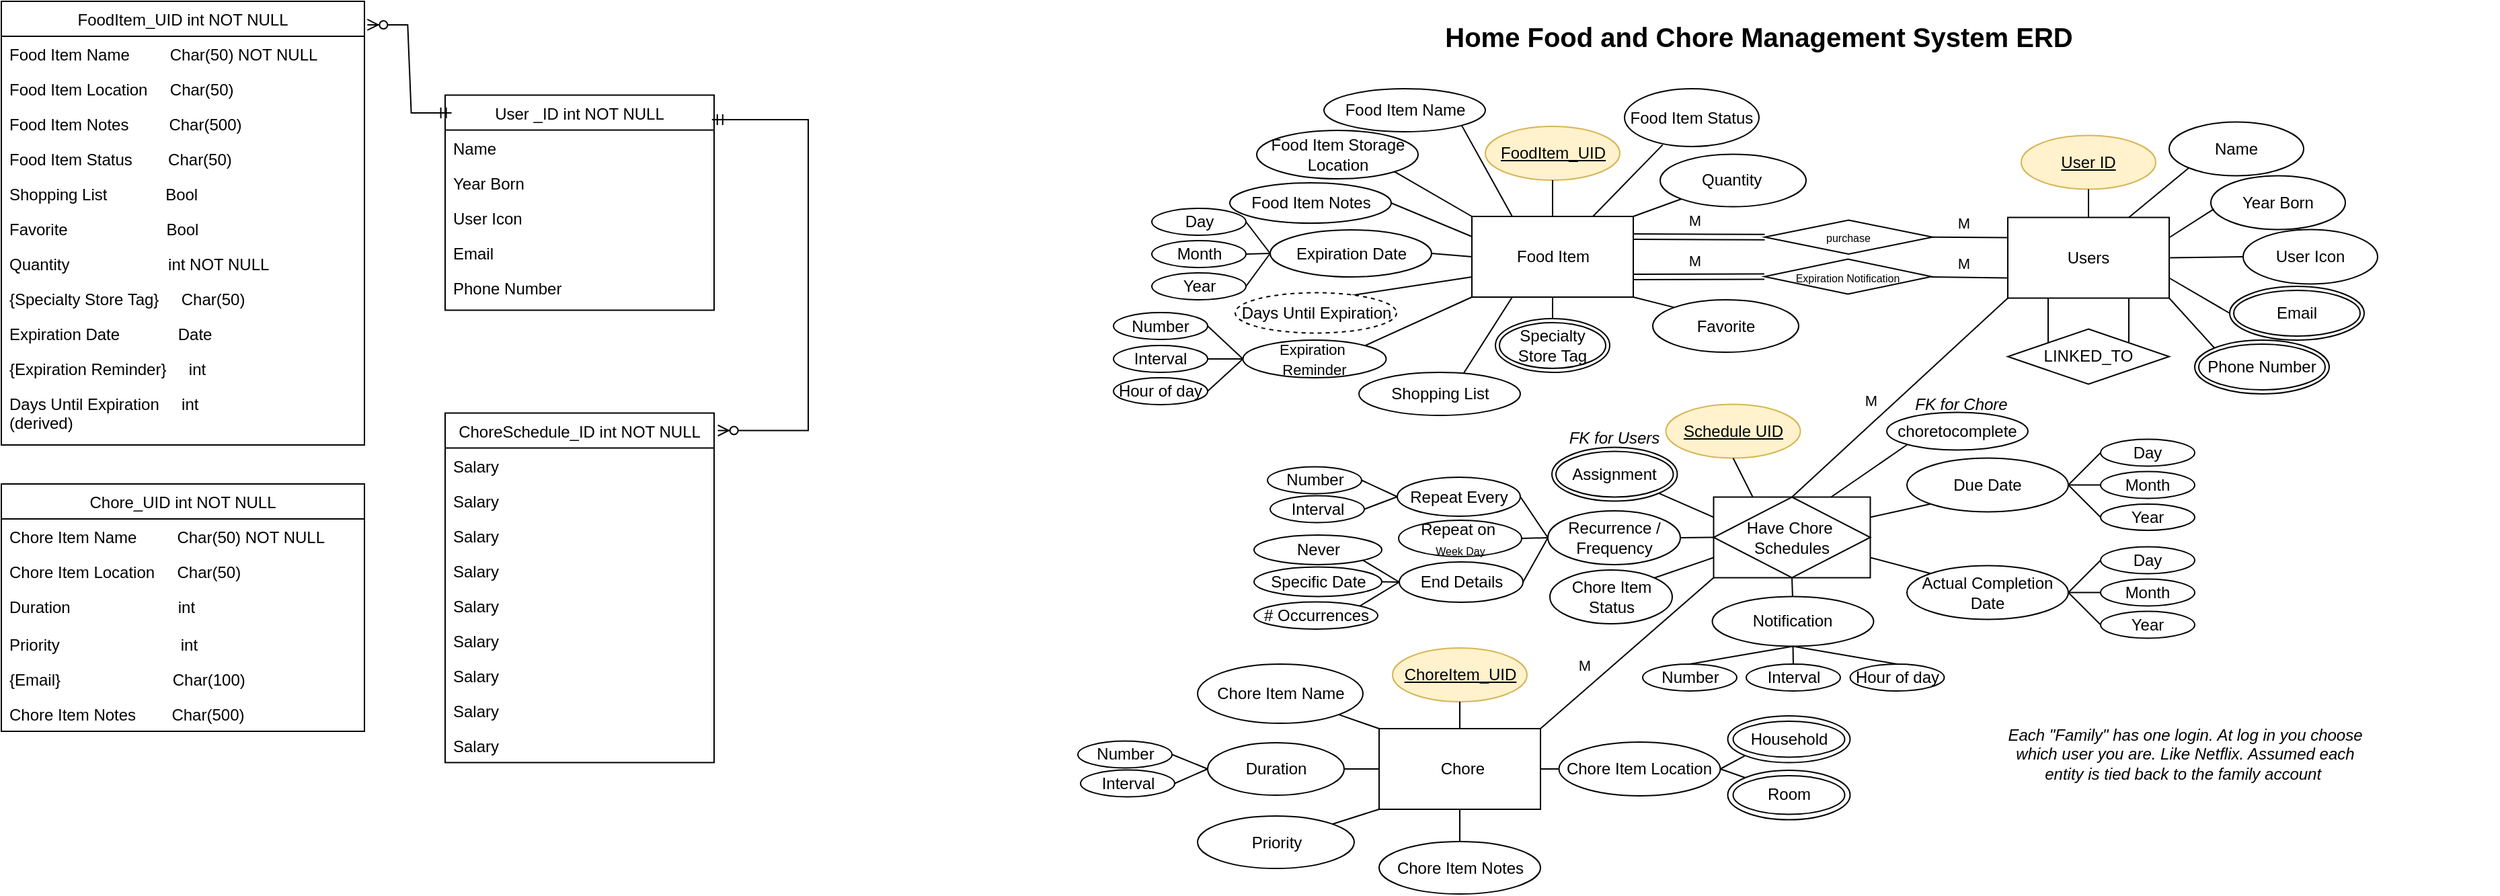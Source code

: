 <mxfile version="26.2.14">
  <diagram id="C5RBs43oDa-KdzZeNtuy" name="Page-1">
    <mxGraphModel dx="1588" dy="818" grid="1" gridSize="10" guides="1" tooltips="1" connect="1" arrows="1" fold="1" page="1" pageScale="1" pageWidth="827" pageHeight="1169" math="0" shadow="0">
      <root>
        <mxCell id="WIyWlLk6GJQsqaUBKTNV-0" />
        <mxCell id="WIyWlLk6GJQsqaUBKTNV-1" parent="WIyWlLk6GJQsqaUBKTNV-0" />
        <mxCell id="zkfFHV4jXpPFQw0GAbJ--0" value="FoodItem_UID int NOT NULL" style="swimlane;fontStyle=0;align=center;verticalAlign=top;childLayout=stackLayout;horizontal=1;startSize=26;horizontalStack=0;resizeParent=1;resizeLast=0;collapsible=1;marginBottom=0;rounded=0;shadow=0;strokeWidth=1;" parent="WIyWlLk6GJQsqaUBKTNV-1" vertex="1">
          <mxGeometry x="70" y="42" width="270" height="330" as="geometry">
            <mxRectangle x="230" y="140" width="160" height="26" as="alternateBounds" />
          </mxGeometry>
        </mxCell>
        <mxCell id="zkfFHV4jXpPFQw0GAbJ--1" value="Food Item Name         Char(50) NOT NULL" style="text;align=left;verticalAlign=top;spacingLeft=4;spacingRight=4;overflow=hidden;rotatable=0;points=[[0,0.5],[1,0.5]];portConstraint=eastwest;" parent="zkfFHV4jXpPFQw0GAbJ--0" vertex="1">
          <mxGeometry y="26" width="270" height="26" as="geometry" />
        </mxCell>
        <mxCell id="zkfFHV4jXpPFQw0GAbJ--2" value="Food Item Location     Char(50) " style="text;align=left;verticalAlign=top;spacingLeft=4;spacingRight=4;overflow=hidden;rotatable=0;points=[[0,0.5],[1,0.5]];portConstraint=eastwest;rounded=0;shadow=0;html=0;" parent="zkfFHV4jXpPFQw0GAbJ--0" vertex="1">
          <mxGeometry y="52" width="270" height="26" as="geometry" />
        </mxCell>
        <mxCell id="zkfFHV4jXpPFQw0GAbJ--3" value="Food Item Notes         Char(500) " style="text;align=left;verticalAlign=top;spacingLeft=4;spacingRight=4;overflow=hidden;rotatable=0;points=[[0,0.5],[1,0.5]];portConstraint=eastwest;rounded=0;shadow=0;html=0;" parent="zkfFHV4jXpPFQw0GAbJ--0" vertex="1">
          <mxGeometry y="78" width="270" height="26" as="geometry" />
        </mxCell>
        <mxCell id="I6hZReWgnW-OCQ0BHqIw-165" value="Food Item Status        Char(50) " style="text;align=left;verticalAlign=top;spacingLeft=4;spacingRight=4;overflow=hidden;rotatable=0;points=[[0,0.5],[1,0.5]];portConstraint=eastwest;" vertex="1" parent="zkfFHV4jXpPFQw0GAbJ--0">
          <mxGeometry y="104" width="270" height="26" as="geometry" />
        </mxCell>
        <mxCell id="I6hZReWgnW-OCQ0BHqIw-146" value="Shopping List             Bool" style="text;align=left;verticalAlign=top;spacingLeft=4;spacingRight=4;overflow=hidden;rotatable=0;points=[[0,0.5],[1,0.5]];portConstraint=eastwest;" vertex="1" parent="zkfFHV4jXpPFQw0GAbJ--0">
          <mxGeometry y="130" width="270" height="26" as="geometry" />
        </mxCell>
        <mxCell id="I6hZReWgnW-OCQ0BHqIw-163" value="Favorite                      Bool" style="text;align=left;verticalAlign=top;spacingLeft=4;spacingRight=4;overflow=hidden;rotatable=0;points=[[0,0.5],[1,0.5]];portConstraint=eastwest;" vertex="1" parent="zkfFHV4jXpPFQw0GAbJ--0">
          <mxGeometry y="156" width="270" height="26" as="geometry" />
        </mxCell>
        <mxCell id="I6hZReWgnW-OCQ0BHqIw-164" value="Quantity                      int NOT NULL" style="text;align=left;verticalAlign=top;spacingLeft=4;spacingRight=4;overflow=hidden;rotatable=0;points=[[0,0.5],[1,0.5]];portConstraint=eastwest;" vertex="1" parent="zkfFHV4jXpPFQw0GAbJ--0">
          <mxGeometry y="182" width="270" height="26" as="geometry" />
        </mxCell>
        <mxCell id="I6hZReWgnW-OCQ0BHqIw-147" value="{Specialty Store Tag}     Char(50) " style="text;align=left;verticalAlign=top;spacingLeft=4;spacingRight=4;overflow=hidden;rotatable=0;points=[[0,0.5],[1,0.5]];portConstraint=eastwest;" vertex="1" parent="zkfFHV4jXpPFQw0GAbJ--0">
          <mxGeometry y="208" width="270" height="26" as="geometry" />
        </mxCell>
        <mxCell id="zkfFHV4jXpPFQw0GAbJ--5" value="Expiration Date             Date" style="text;align=left;verticalAlign=top;spacingLeft=4;spacingRight=4;overflow=hidden;rotatable=0;points=[[0,0.5],[1,0.5]];portConstraint=eastwest;" parent="zkfFHV4jXpPFQw0GAbJ--0" vertex="1">
          <mxGeometry y="234" width="270" height="26" as="geometry" />
        </mxCell>
        <mxCell id="I6hZReWgnW-OCQ0BHqIw-145" value="{Expiration Reminder}     int" style="text;align=left;verticalAlign=top;spacingLeft=4;spacingRight=4;overflow=hidden;rotatable=0;points=[[0,0.5],[1,0.5]];portConstraint=eastwest;" vertex="1" parent="zkfFHV4jXpPFQw0GAbJ--0">
          <mxGeometry y="260" width="270" height="26" as="geometry" />
        </mxCell>
        <mxCell id="I6hZReWgnW-OCQ0BHqIw-169" value="Days Until Expiration     int&#xa;(derived)" style="text;align=left;verticalAlign=top;spacingLeft=4;spacingRight=4;overflow=hidden;rotatable=0;points=[[0,0.5],[1,0.5]];portConstraint=eastwest;" vertex="1" parent="zkfFHV4jXpPFQw0GAbJ--0">
          <mxGeometry y="286" width="270" height="44" as="geometry" />
        </mxCell>
        <mxCell id="zkfFHV4jXpPFQw0GAbJ--13" value="ChoreSchedule_ID int NOT NULL" style="swimlane;fontStyle=0;align=center;verticalAlign=top;childLayout=stackLayout;horizontal=1;startSize=26;horizontalStack=0;resizeParent=1;resizeLast=0;collapsible=1;marginBottom=0;rounded=0;shadow=0;strokeWidth=1;" parent="WIyWlLk6GJQsqaUBKTNV-1" vertex="1">
          <mxGeometry x="400" y="348.25" width="200" height="260" as="geometry">
            <mxRectangle x="340" y="380" width="170" height="26" as="alternateBounds" />
          </mxGeometry>
        </mxCell>
        <mxCell id="zkfFHV4jXpPFQw0GAbJ--14" value="Salary" style="text;align=left;verticalAlign=top;spacingLeft=4;spacingRight=4;overflow=hidden;rotatable=0;points=[[0,0.5],[1,0.5]];portConstraint=eastwest;" parent="zkfFHV4jXpPFQw0GAbJ--13" vertex="1">
          <mxGeometry y="26" width="200" height="26" as="geometry" />
        </mxCell>
        <mxCell id="I6hZReWgnW-OCQ0BHqIw-148" value="Salary" style="text;align=left;verticalAlign=top;spacingLeft=4;spacingRight=4;overflow=hidden;rotatable=0;points=[[0,0.5],[1,0.5]];portConstraint=eastwest;" vertex="1" parent="zkfFHV4jXpPFQw0GAbJ--13">
          <mxGeometry y="52" width="200" height="26" as="geometry" />
        </mxCell>
        <mxCell id="I6hZReWgnW-OCQ0BHqIw-149" value="Salary" style="text;align=left;verticalAlign=top;spacingLeft=4;spacingRight=4;overflow=hidden;rotatable=0;points=[[0,0.5],[1,0.5]];portConstraint=eastwest;" vertex="1" parent="zkfFHV4jXpPFQw0GAbJ--13">
          <mxGeometry y="78" width="200" height="26" as="geometry" />
        </mxCell>
        <mxCell id="I6hZReWgnW-OCQ0BHqIw-150" value="Salary" style="text;align=left;verticalAlign=top;spacingLeft=4;spacingRight=4;overflow=hidden;rotatable=0;points=[[0,0.5],[1,0.5]];portConstraint=eastwest;" vertex="1" parent="zkfFHV4jXpPFQw0GAbJ--13">
          <mxGeometry y="104" width="200" height="26" as="geometry" />
        </mxCell>
        <mxCell id="I6hZReWgnW-OCQ0BHqIw-151" value="Salary" style="text;align=left;verticalAlign=top;spacingLeft=4;spacingRight=4;overflow=hidden;rotatable=0;points=[[0,0.5],[1,0.5]];portConstraint=eastwest;" vertex="1" parent="zkfFHV4jXpPFQw0GAbJ--13">
          <mxGeometry y="130" width="200" height="26" as="geometry" />
        </mxCell>
        <mxCell id="I6hZReWgnW-OCQ0BHqIw-152" value="Salary" style="text;align=left;verticalAlign=top;spacingLeft=4;spacingRight=4;overflow=hidden;rotatable=0;points=[[0,0.5],[1,0.5]];portConstraint=eastwest;" vertex="1" parent="zkfFHV4jXpPFQw0GAbJ--13">
          <mxGeometry y="156" width="200" height="26" as="geometry" />
        </mxCell>
        <mxCell id="I6hZReWgnW-OCQ0BHqIw-153" value="Salary" style="text;align=left;verticalAlign=top;spacingLeft=4;spacingRight=4;overflow=hidden;rotatable=0;points=[[0,0.5],[1,0.5]];portConstraint=eastwest;" vertex="1" parent="zkfFHV4jXpPFQw0GAbJ--13">
          <mxGeometry y="182" width="200" height="26" as="geometry" />
        </mxCell>
        <mxCell id="I6hZReWgnW-OCQ0BHqIw-154" value="Salary" style="text;align=left;verticalAlign=top;spacingLeft=4;spacingRight=4;overflow=hidden;rotatable=0;points=[[0,0.5],[1,0.5]];portConstraint=eastwest;" vertex="1" parent="zkfFHV4jXpPFQw0GAbJ--13">
          <mxGeometry y="208" width="200" height="26" as="geometry" />
        </mxCell>
        <mxCell id="I6hZReWgnW-OCQ0BHqIw-155" value="Salary" style="text;align=left;verticalAlign=top;spacingLeft=4;spacingRight=4;overflow=hidden;rotatable=0;points=[[0,0.5],[1,0.5]];portConstraint=eastwest;" vertex="1" parent="zkfFHV4jXpPFQw0GAbJ--13">
          <mxGeometry y="234" width="200" height="26" as="geometry" />
        </mxCell>
        <mxCell id="zkfFHV4jXpPFQw0GAbJ--17" value="User _ID int NOT NULL" style="swimlane;fontStyle=0;align=center;verticalAlign=top;childLayout=stackLayout;horizontal=1;startSize=26;horizontalStack=0;resizeParent=1;resizeLast=0;collapsible=1;marginBottom=0;rounded=0;shadow=0;strokeWidth=1;" parent="WIyWlLk6GJQsqaUBKTNV-1" vertex="1">
          <mxGeometry x="400" y="111.75" width="200" height="160" as="geometry">
            <mxRectangle x="550" y="140" width="160" height="26" as="alternateBounds" />
          </mxGeometry>
        </mxCell>
        <mxCell id="zkfFHV4jXpPFQw0GAbJ--18" value="Name" style="text;align=left;verticalAlign=top;spacingLeft=4;spacingRight=4;overflow=hidden;rotatable=0;points=[[0,0.5],[1,0.5]];portConstraint=eastwest;" parent="zkfFHV4jXpPFQw0GAbJ--17" vertex="1">
          <mxGeometry y="26" width="200" height="26" as="geometry" />
        </mxCell>
        <mxCell id="zkfFHV4jXpPFQw0GAbJ--19" value="Year Born" style="text;align=left;verticalAlign=top;spacingLeft=4;spacingRight=4;overflow=hidden;rotatable=0;points=[[0,0.5],[1,0.5]];portConstraint=eastwest;rounded=0;shadow=0;html=0;" parent="zkfFHV4jXpPFQw0GAbJ--17" vertex="1">
          <mxGeometry y="52" width="200" height="26" as="geometry" />
        </mxCell>
        <mxCell id="zkfFHV4jXpPFQw0GAbJ--20" value="User Icon" style="text;align=left;verticalAlign=top;spacingLeft=4;spacingRight=4;overflow=hidden;rotatable=0;points=[[0,0.5],[1,0.5]];portConstraint=eastwest;rounded=0;shadow=0;html=0;" parent="zkfFHV4jXpPFQw0GAbJ--17" vertex="1">
          <mxGeometry y="78" width="200" height="26" as="geometry" />
        </mxCell>
        <mxCell id="zkfFHV4jXpPFQw0GAbJ--21" value="Email" style="text;align=left;verticalAlign=top;spacingLeft=4;spacingRight=4;overflow=hidden;rotatable=0;points=[[0,0.5],[1,0.5]];portConstraint=eastwest;rounded=0;shadow=0;html=0;" parent="zkfFHV4jXpPFQw0GAbJ--17" vertex="1">
          <mxGeometry y="104" width="200" height="26" as="geometry" />
        </mxCell>
        <mxCell id="zkfFHV4jXpPFQw0GAbJ--22" value="Phone Number" style="text;align=left;verticalAlign=top;spacingLeft=4;spacingRight=4;overflow=hidden;rotatable=0;points=[[0,0.5],[1,0.5]];portConstraint=eastwest;rounded=0;shadow=0;html=0;" parent="zkfFHV4jXpPFQw0GAbJ--17" vertex="1">
          <mxGeometry y="130" width="200" height="26" as="geometry" />
        </mxCell>
        <mxCell id="I6hZReWgnW-OCQ0BHqIw-0" value="Home Food and Chore Management System ERD" style="text;whiteSpace=wrap;fontStyle=1;fontSize=20;align=center;" vertex="1" parent="WIyWlLk6GJQsqaUBKTNV-1">
          <mxGeometry x="827" y="50" width="1100" height="40" as="geometry" />
        </mxCell>
        <mxCell id="I6hZReWgnW-OCQ0BHqIw-1" value="&amp;nbsp;Chore" style="rounded=0;whiteSpace=wrap;html=1;" vertex="1" parent="WIyWlLk6GJQsqaUBKTNV-1">
          <mxGeometry x="1094.5" y="583" width="120" height="60" as="geometry" />
        </mxCell>
        <mxCell id="I6hZReWgnW-OCQ0BHqIw-2" value="Expiration Date" style="ellipse;whiteSpace=wrap;html=1;" vertex="1" parent="WIyWlLk6GJQsqaUBKTNV-1">
          <mxGeometry x="1013.5" y="212" width="120" height="35" as="geometry" />
        </mxCell>
        <mxCell id="I6hZReWgnW-OCQ0BHqIw-3" value="Day" style="ellipse;whiteSpace=wrap;html=1;" vertex="1" parent="WIyWlLk6GJQsqaUBKTNV-1">
          <mxGeometry x="925.5" y="196" width="70" height="20" as="geometry" />
        </mxCell>
        <mxCell id="I6hZReWgnW-OCQ0BHqIw-4" value="Month" style="ellipse;whiteSpace=wrap;html=1;" vertex="1" parent="WIyWlLk6GJQsqaUBKTNV-1">
          <mxGeometry x="925.5" y="220" width="70" height="20" as="geometry" />
        </mxCell>
        <mxCell id="I6hZReWgnW-OCQ0BHqIw-5" value="Year" style="ellipse;whiteSpace=wrap;html=1;" vertex="1" parent="WIyWlLk6GJQsqaUBKTNV-1">
          <mxGeometry x="925.5" y="244" width="70" height="20" as="geometry" />
        </mxCell>
        <mxCell id="I6hZReWgnW-OCQ0BHqIw-6" value="" style="endArrow=none;html=1;rounded=0;exitX=0;exitY=0.5;exitDx=0;exitDy=0;entryX=1;entryY=0.5;entryDx=0;entryDy=0;" edge="1" parent="WIyWlLk6GJQsqaUBKTNV-1" source="I6hZReWgnW-OCQ0BHqIw-2" target="I6hZReWgnW-OCQ0BHqIw-3">
          <mxGeometry width="50" height="50" relative="1" as="geometry">
            <mxPoint x="843.5" y="267" as="sourcePoint" />
            <mxPoint x="863.5" y="252" as="targetPoint" />
          </mxGeometry>
        </mxCell>
        <mxCell id="I6hZReWgnW-OCQ0BHqIw-7" value="" style="endArrow=none;html=1;rounded=0;exitX=0;exitY=0.5;exitDx=0;exitDy=0;entryX=1;entryY=0.5;entryDx=0;entryDy=0;" edge="1" parent="WIyWlLk6GJQsqaUBKTNV-1" source="I6hZReWgnW-OCQ0BHqIw-2" target="I6hZReWgnW-OCQ0BHqIw-5">
          <mxGeometry width="50" height="50" relative="1" as="geometry">
            <mxPoint x="823.5" y="317" as="sourcePoint" />
            <mxPoint x="843.5" y="292" as="targetPoint" />
          </mxGeometry>
        </mxCell>
        <mxCell id="I6hZReWgnW-OCQ0BHqIw-8" value="" style="endArrow=none;html=1;rounded=0;exitX=0;exitY=0.5;exitDx=0;exitDy=0;entryX=1;entryY=0.5;entryDx=0;entryDy=0;" edge="1" parent="WIyWlLk6GJQsqaUBKTNV-1" source="I6hZReWgnW-OCQ0BHqIw-2" target="I6hZReWgnW-OCQ0BHqIw-4">
          <mxGeometry width="50" height="50" relative="1" as="geometry">
            <mxPoint x="863.5" y="292" as="sourcePoint" />
            <mxPoint x="883.5" y="267" as="targetPoint" />
          </mxGeometry>
        </mxCell>
        <mxCell id="I6hZReWgnW-OCQ0BHqIw-9" value="Food Item Storage Location" style="ellipse;whiteSpace=wrap;html=1;" vertex="1" parent="WIyWlLk6GJQsqaUBKTNV-1">
          <mxGeometry x="1003.5" y="138" width="120" height="36" as="geometry" />
        </mxCell>
        <mxCell id="I6hZReWgnW-OCQ0BHqIw-10" value="Food Item Name" style="ellipse;whiteSpace=wrap;html=1;" vertex="1" parent="WIyWlLk6GJQsqaUBKTNV-1">
          <mxGeometry x="1053.5" y="107" width="120" height="32" as="geometry" />
        </mxCell>
        <mxCell id="I6hZReWgnW-OCQ0BHqIw-11" value="Food Item" style="rounded=0;whiteSpace=wrap;html=1;" vertex="1" parent="WIyWlLk6GJQsqaUBKTNV-1">
          <mxGeometry x="1163.5" y="202" width="120" height="60" as="geometry" />
        </mxCell>
        <mxCell id="I6hZReWgnW-OCQ0BHqIw-12" value="Food Item Status" style="ellipse;whiteSpace=wrap;html=1;" vertex="1" parent="WIyWlLk6GJQsqaUBKTNV-1">
          <mxGeometry x="1277" y="107" width="100" height="43" as="geometry" />
        </mxCell>
        <mxCell id="I6hZReWgnW-OCQ0BHqIw-13" value="Chore Item Location" style="ellipse;whiteSpace=wrap;html=1;" vertex="1" parent="WIyWlLk6GJQsqaUBKTNV-1">
          <mxGeometry x="1228.25" y="593" width="120" height="40" as="geometry" />
        </mxCell>
        <mxCell id="I6hZReWgnW-OCQ0BHqIw-14" value="Chore Item Name" style="ellipse;whiteSpace=wrap;html=1;" vertex="1" parent="WIyWlLk6GJQsqaUBKTNV-1">
          <mxGeometry x="959.5" y="535" width="123" height="44" as="geometry" />
        </mxCell>
        <mxCell id="I6hZReWgnW-OCQ0BHqIw-15" value="Recurrence / Frequency" style="ellipse;whiteSpace=wrap;html=1;" vertex="1" parent="WIyWlLk6GJQsqaUBKTNV-1">
          <mxGeometry x="1220" y="421" width="98.5" height="40" as="geometry" />
        </mxCell>
        <mxCell id="I6hZReWgnW-OCQ0BHqIw-16" value="Chore Item Notes" style="ellipse;whiteSpace=wrap;html=1;" vertex="1" parent="WIyWlLk6GJQsqaUBKTNV-1">
          <mxGeometry x="1094.5" y="667" width="120" height="39" as="geometry" />
        </mxCell>
        <mxCell id="I6hZReWgnW-OCQ0BHqIw-17" value="Food Item Notes" style="ellipse;whiteSpace=wrap;html=1;" vertex="1" parent="WIyWlLk6GJQsqaUBKTNV-1">
          <mxGeometry x="983.5" y="177" width="120" height="30" as="geometry" />
        </mxCell>
        <mxCell id="I6hZReWgnW-OCQ0BHqIw-18" value="FoodItem_UID" style="ellipse;whiteSpace=wrap;html=1;align=center;fontStyle=4;fillColor=#fff2cc;strokeColor=#d6b656;" vertex="1" parent="WIyWlLk6GJQsqaUBKTNV-1">
          <mxGeometry x="1173.5" y="135" width="100" height="40" as="geometry" />
        </mxCell>
        <mxCell id="I6hZReWgnW-OCQ0BHqIw-19" value="Users" style="rounded=0;whiteSpace=wrap;html=1;" vertex="1" parent="WIyWlLk6GJQsqaUBKTNV-1">
          <mxGeometry x="1562" y="202.75" width="120" height="60" as="geometry" />
        </mxCell>
        <mxCell id="I6hZReWgnW-OCQ0BHqIw-20" value="Name" style="ellipse;whiteSpace=wrap;html=1;" vertex="1" parent="WIyWlLk6GJQsqaUBKTNV-1">
          <mxGeometry x="1682" y="131.75" width="100" height="40" as="geometry" />
        </mxCell>
        <mxCell id="I6hZReWgnW-OCQ0BHqIw-21" value="Year Born" style="ellipse;whiteSpace=wrap;html=1;" vertex="1" parent="WIyWlLk6GJQsqaUBKTNV-1">
          <mxGeometry x="1713" y="171.75" width="100" height="40" as="geometry" />
        </mxCell>
        <mxCell id="I6hZReWgnW-OCQ0BHqIw-22" value="Phone Number" style="ellipse;shape=doubleEllipse;margin=3;whiteSpace=wrap;html=1;align=center;" vertex="1" parent="WIyWlLk6GJQsqaUBKTNV-1">
          <mxGeometry x="1701" y="294" width="100" height="40" as="geometry" />
        </mxCell>
        <mxCell id="I6hZReWgnW-OCQ0BHqIw-23" value="Email" style="ellipse;shape=doubleEllipse;margin=3;whiteSpace=wrap;html=1;align=center;" vertex="1" parent="WIyWlLk6GJQsqaUBKTNV-1">
          <mxGeometry x="1727" y="254" width="100" height="40" as="geometry" />
        </mxCell>
        <mxCell id="I6hZReWgnW-OCQ0BHqIw-24" value="&lt;u&gt;User ID&lt;/u&gt;" style="ellipse;whiteSpace=wrap;html=1;align=center;fillColor=#fff2cc;strokeColor=#d6b656;" vertex="1" parent="WIyWlLk6GJQsqaUBKTNV-1">
          <mxGeometry x="1572" y="141.75" width="100" height="40" as="geometry" />
        </mxCell>
        <mxCell id="I6hZReWgnW-OCQ0BHqIw-25" value="" style="endArrow=none;html=1;rounded=0;exitX=0;exitY=0;exitDx=0;exitDy=0;entryX=1;entryY=1;entryDx=0;entryDy=0;" edge="1" parent="WIyWlLk6GJQsqaUBKTNV-1" source="I6hZReWgnW-OCQ0BHqIw-22" target="I6hZReWgnW-OCQ0BHqIw-19">
          <mxGeometry width="50" height="50" relative="1" as="geometry">
            <mxPoint x="1502" y="328.75" as="sourcePoint" />
            <mxPoint x="1682" y="255.75" as="targetPoint" />
          </mxGeometry>
        </mxCell>
        <mxCell id="I6hZReWgnW-OCQ0BHqIw-26" value="" style="endArrow=none;html=1;rounded=0;entryX=0.5;entryY=1;entryDx=0;entryDy=0;exitX=0.5;exitY=0;exitDx=0;exitDy=0;" edge="1" parent="WIyWlLk6GJQsqaUBKTNV-1" source="I6hZReWgnW-OCQ0BHqIw-19" target="I6hZReWgnW-OCQ0BHqIw-24">
          <mxGeometry width="50" height="50" relative="1" as="geometry">
            <mxPoint x="1492" y="248.75" as="sourcePoint" />
            <mxPoint x="1542" y="198.75" as="targetPoint" />
          </mxGeometry>
        </mxCell>
        <mxCell id="I6hZReWgnW-OCQ0BHqIw-27" value="" style="endArrow=none;html=1;rounded=0;entryX=0;entryY=1;entryDx=0;entryDy=0;exitX=0.75;exitY=0;exitDx=0;exitDy=0;" edge="1" parent="WIyWlLk6GJQsqaUBKTNV-1" source="I6hZReWgnW-OCQ0BHqIw-19" target="I6hZReWgnW-OCQ0BHqIw-20">
          <mxGeometry width="50" height="50" relative="1" as="geometry">
            <mxPoint x="1632" y="213.75" as="sourcePoint" />
            <mxPoint x="1632" y="188.75" as="targetPoint" />
          </mxGeometry>
        </mxCell>
        <mxCell id="I6hZReWgnW-OCQ0BHqIw-28" value="" style="endArrow=none;html=1;rounded=0;entryX=0.023;entryY=0.618;entryDx=0;entryDy=0;exitX=1;exitY=0.25;exitDx=0;exitDy=0;entryPerimeter=0;" edge="1" parent="WIyWlLk6GJQsqaUBKTNV-1" source="I6hZReWgnW-OCQ0BHqIw-19" target="I6hZReWgnW-OCQ0BHqIw-21">
          <mxGeometry width="50" height="50" relative="1" as="geometry">
            <mxPoint x="1642" y="223.75" as="sourcePoint" />
            <mxPoint x="1642" y="198.75" as="targetPoint" />
          </mxGeometry>
        </mxCell>
        <mxCell id="I6hZReWgnW-OCQ0BHqIw-29" value="" style="endArrow=none;html=1;rounded=0;entryX=0;entryY=0.5;entryDx=0;entryDy=0;exitX=1;exitY=0.75;exitDx=0;exitDy=0;" edge="1" parent="WIyWlLk6GJQsqaUBKTNV-1" source="I6hZReWgnW-OCQ0BHqIw-19" target="I6hZReWgnW-OCQ0BHqIw-23">
          <mxGeometry width="50" height="50" relative="1" as="geometry">
            <mxPoint x="1662" y="243.75" as="sourcePoint" />
            <mxPoint x="1662" y="218.75" as="targetPoint" />
            <Array as="points" />
          </mxGeometry>
        </mxCell>
        <mxCell id="I6hZReWgnW-OCQ0BHqIw-30" value="&lt;font style=&quot;font-size: 8px;&quot;&gt;purchase&lt;/font&gt;" style="shape=rhombus;perimeter=rhombusPerimeter;whiteSpace=wrap;html=1;align=center;" vertex="1" parent="WIyWlLk6GJQsqaUBKTNV-1">
          <mxGeometry x="1381.25" y="204.75" width="124.75" height="25.25" as="geometry" />
        </mxCell>
        <mxCell id="I6hZReWgnW-OCQ0BHqIw-31" value="Quantity&amp;nbsp;" style="ellipse;whiteSpace=wrap;html=1;" vertex="1" parent="WIyWlLk6GJQsqaUBKTNV-1">
          <mxGeometry x="1303.5" y="155.75" width="108.5" height="39" as="geometry" />
        </mxCell>
        <mxCell id="I6hZReWgnW-OCQ0BHqIw-32" value="" style="endArrow=none;html=1;rounded=0;entryX=1;entryY=1;entryDx=0;entryDy=0;exitX=0.25;exitY=0;exitDx=0;exitDy=0;" edge="1" parent="WIyWlLk6GJQsqaUBKTNV-1" source="I6hZReWgnW-OCQ0BHqIw-11" target="I6hZReWgnW-OCQ0BHqIw-10">
          <mxGeometry width="50" height="50" relative="1" as="geometry">
            <mxPoint x="773.5" y="257" as="sourcePoint" />
            <mxPoint x="823.5" y="207" as="targetPoint" />
          </mxGeometry>
        </mxCell>
        <mxCell id="I6hZReWgnW-OCQ0BHqIw-33" value="" style="endArrow=none;html=1;rounded=0;entryX=0.5;entryY=1;entryDx=0;entryDy=0;exitX=0.5;exitY=0;exitDx=0;exitDy=0;" edge="1" parent="WIyWlLk6GJQsqaUBKTNV-1" source="I6hZReWgnW-OCQ0BHqIw-11" target="I6hZReWgnW-OCQ0BHqIw-18">
          <mxGeometry width="50" height="50" relative="1" as="geometry">
            <mxPoint x="1223.5" y="200" as="sourcePoint" />
            <mxPoint x="1223.5" y="175" as="targetPoint" />
          </mxGeometry>
        </mxCell>
        <mxCell id="I6hZReWgnW-OCQ0BHqIw-34" value="" style="endArrow=none;html=1;rounded=0;entryX=1;entryY=0.5;entryDx=0;entryDy=0;exitX=0;exitY=0.5;exitDx=0;exitDy=0;" edge="1" parent="WIyWlLk6GJQsqaUBKTNV-1" source="I6hZReWgnW-OCQ0BHqIw-11" target="I6hZReWgnW-OCQ0BHqIw-2">
          <mxGeometry width="50" height="50" relative="1" as="geometry">
            <mxPoint x="863.5" y="277" as="sourcePoint" />
            <mxPoint x="913.5" y="227" as="targetPoint" />
          </mxGeometry>
        </mxCell>
        <mxCell id="I6hZReWgnW-OCQ0BHqIw-35" value="" style="endArrow=none;html=1;rounded=0;entryX=0.284;entryY=0.969;entryDx=0;entryDy=0;exitX=0.75;exitY=0;exitDx=0;exitDy=0;entryPerimeter=0;" edge="1" parent="WIyWlLk6GJQsqaUBKTNV-1" source="I6hZReWgnW-OCQ0BHqIw-11" target="I6hZReWgnW-OCQ0BHqIw-12">
          <mxGeometry width="50" height="50" relative="1" as="geometry">
            <mxPoint x="1283.5" y="197" as="sourcePoint" />
            <mxPoint x="1273.5" y="287" as="targetPoint" />
          </mxGeometry>
        </mxCell>
        <mxCell id="I6hZReWgnW-OCQ0BHqIw-36" value="" style="endArrow=none;html=1;rounded=0;exitX=1;exitY=0.5;exitDx=0;exitDy=0;entryX=0;entryY=0.25;entryDx=0;entryDy=0;" edge="1" parent="WIyWlLk6GJQsqaUBKTNV-1" source="I6hZReWgnW-OCQ0BHqIw-17" target="I6hZReWgnW-OCQ0BHqIw-11">
          <mxGeometry width="50" height="50" relative="1" as="geometry">
            <mxPoint x="1083.5" y="357" as="sourcePoint" />
            <mxPoint x="1133.5" y="307" as="targetPoint" />
          </mxGeometry>
        </mxCell>
        <mxCell id="I6hZReWgnW-OCQ0BHqIw-37" value="" style="endArrow=none;html=1;rounded=0;exitX=1;exitY=1;exitDx=0;exitDy=0;entryX=0;entryY=0;entryDx=0;entryDy=0;" edge="1" parent="WIyWlLk6GJQsqaUBKTNV-1" source="I6hZReWgnW-OCQ0BHqIw-9" target="I6hZReWgnW-OCQ0BHqIw-11">
          <mxGeometry width="50" height="50" relative="1" as="geometry">
            <mxPoint x="1073.5" y="347" as="sourcePoint" />
            <mxPoint x="1123.5" y="297" as="targetPoint" />
          </mxGeometry>
        </mxCell>
        <mxCell id="I6hZReWgnW-OCQ0BHqIw-38" value="ChoreItem_UID" style="ellipse;whiteSpace=wrap;html=1;align=center;fontStyle=4;fillColor=#fff2cc;strokeColor=#d6b656;" vertex="1" parent="WIyWlLk6GJQsqaUBKTNV-1">
          <mxGeometry x="1104.5" y="523" width="100" height="40" as="geometry" />
        </mxCell>
        <mxCell id="I6hZReWgnW-OCQ0BHqIw-39" value="" style="endArrow=none;html=1;rounded=0;entryX=0.5;entryY=1;entryDx=0;entryDy=0;" edge="1" parent="WIyWlLk6GJQsqaUBKTNV-1" source="I6hZReWgnW-OCQ0BHqIw-1" target="I6hZReWgnW-OCQ0BHqIw-38">
          <mxGeometry width="50" height="50" relative="1" as="geometry">
            <mxPoint x="839.5" y="655" as="sourcePoint" />
            <mxPoint x="889.5" y="605" as="targetPoint" />
          </mxGeometry>
        </mxCell>
        <mxCell id="I6hZReWgnW-OCQ0BHqIw-40" value="Due Date" style="ellipse;whiteSpace=wrap;html=1;" vertex="1" parent="WIyWlLk6GJQsqaUBKTNV-1">
          <mxGeometry x="1487" y="381.75" width="120" height="40" as="geometry" />
        </mxCell>
        <mxCell id="I6hZReWgnW-OCQ0BHqIw-41" value="Day" style="ellipse;whiteSpace=wrap;html=1;" vertex="1" parent="WIyWlLk6GJQsqaUBKTNV-1">
          <mxGeometry x="1631" y="367.75" width="70" height="20" as="geometry" />
        </mxCell>
        <mxCell id="I6hZReWgnW-OCQ0BHqIw-42" value="Month" style="ellipse;whiteSpace=wrap;html=1;" vertex="1" parent="WIyWlLk6GJQsqaUBKTNV-1">
          <mxGeometry x="1631" y="391.75" width="70" height="20" as="geometry" />
        </mxCell>
        <mxCell id="I6hZReWgnW-OCQ0BHqIw-43" value="Year" style="ellipse;whiteSpace=wrap;html=1;" vertex="1" parent="WIyWlLk6GJQsqaUBKTNV-1">
          <mxGeometry x="1631" y="416" width="70" height="19.5" as="geometry" />
        </mxCell>
        <mxCell id="I6hZReWgnW-OCQ0BHqIw-44" value="" style="endArrow=none;html=1;rounded=0;exitX=1;exitY=0.5;exitDx=0;exitDy=0;entryX=0;entryY=0.5;entryDx=0;entryDy=0;" edge="1" parent="WIyWlLk6GJQsqaUBKTNV-1" source="I6hZReWgnW-OCQ0BHqIw-40" target="I6hZReWgnW-OCQ0BHqIw-41">
          <mxGeometry width="50" height="50" relative="1" as="geometry">
            <mxPoint x="1550" y="479" as="sourcePoint" />
            <mxPoint x="1400" y="459" as="targetPoint" />
          </mxGeometry>
        </mxCell>
        <mxCell id="I6hZReWgnW-OCQ0BHqIw-45" value="" style="endArrow=none;html=1;rounded=0;entryX=0;entryY=0.5;entryDx=0;entryDy=0;exitX=1;exitY=0.5;exitDx=0;exitDy=0;" edge="1" parent="WIyWlLk6GJQsqaUBKTNV-1" source="I6hZReWgnW-OCQ0BHqIw-40" target="I6hZReWgnW-OCQ0BHqIw-43">
          <mxGeometry width="50" height="50" relative="1" as="geometry">
            <mxPoint x="1550.5" y="518" as="sourcePoint" />
            <mxPoint x="1380" y="499" as="targetPoint" />
          </mxGeometry>
        </mxCell>
        <mxCell id="I6hZReWgnW-OCQ0BHqIw-46" value="" style="endArrow=none;html=1;rounded=0;exitX=1;exitY=0.5;exitDx=0;exitDy=0;entryX=0;entryY=0.5;entryDx=0;entryDy=0;" edge="1" parent="WIyWlLk6GJQsqaUBKTNV-1" source="I6hZReWgnW-OCQ0BHqIw-40" target="I6hZReWgnW-OCQ0BHqIw-42">
          <mxGeometry width="50" height="50" relative="1" as="geometry">
            <mxPoint x="1550" y="479" as="sourcePoint" />
            <mxPoint x="1420" y="474" as="targetPoint" />
          </mxGeometry>
        </mxCell>
        <mxCell id="I6hZReWgnW-OCQ0BHqIw-47" value="" style="endArrow=none;html=1;rounded=0;entryX=0;entryY=0;entryDx=0;entryDy=0;exitX=1;exitY=1;exitDx=0;exitDy=0;" edge="1" parent="WIyWlLk6GJQsqaUBKTNV-1" source="I6hZReWgnW-OCQ0BHqIw-14" target="I6hZReWgnW-OCQ0BHqIw-1">
          <mxGeometry width="50" height="50" relative="1" as="geometry">
            <mxPoint x="859.5" y="645" as="sourcePoint" />
            <mxPoint x="909.5" y="595" as="targetPoint" />
          </mxGeometry>
        </mxCell>
        <mxCell id="I6hZReWgnW-OCQ0BHqIw-48" value="" style="endArrow=none;html=1;rounded=0;entryX=0;entryY=0.5;entryDx=0;entryDy=0;exitX=1;exitY=0.5;exitDx=0;exitDy=0;" edge="1" parent="WIyWlLk6GJQsqaUBKTNV-1" source="I6hZReWgnW-OCQ0BHqIw-94" target="I6hZReWgnW-OCQ0BHqIw-1">
          <mxGeometry width="50" height="50" relative="1" as="geometry">
            <mxPoint x="1049.5" y="635" as="sourcePoint" />
            <mxPoint x="919.5" y="605" as="targetPoint" />
          </mxGeometry>
        </mxCell>
        <mxCell id="I6hZReWgnW-OCQ0BHqIw-49" value="" style="endArrow=none;html=1;rounded=0;entryX=0;entryY=1;entryDx=0;entryDy=0;" edge="1" parent="WIyWlLk6GJQsqaUBKTNV-1" source="I6hZReWgnW-OCQ0BHqIw-101" target="I6hZReWgnW-OCQ0BHqIw-1">
          <mxGeometry width="50" height="50" relative="1" as="geometry">
            <mxPoint x="1049.5" y="684.5" as="sourcePoint" />
            <mxPoint x="1099.5" y="685" as="targetPoint" />
          </mxGeometry>
        </mxCell>
        <mxCell id="I6hZReWgnW-OCQ0BHqIw-50" value="Specialty Store Tag" style="ellipse;shape=doubleEllipse;margin=3;whiteSpace=wrap;html=1;align=center;" vertex="1" parent="WIyWlLk6GJQsqaUBKTNV-1">
          <mxGeometry x="1181" y="278" width="85" height="40" as="geometry" />
        </mxCell>
        <mxCell id="I6hZReWgnW-OCQ0BHqIw-51" value="LINKED_TO" style="shape=rhombus;perimeter=rhombusPerimeter;whiteSpace=wrap;html=1;align=center;" vertex="1" parent="WIyWlLk6GJQsqaUBKTNV-1">
          <mxGeometry x="1562" y="285.75" width="120" height="41" as="geometry" />
        </mxCell>
        <mxCell id="I6hZReWgnW-OCQ0BHqIw-52" value="" style="endArrow=none;html=1;rounded=0;entryX=0.25;entryY=1;entryDx=0;entryDy=0;exitX=0;exitY=0;exitDx=0;exitDy=0;" edge="1" parent="WIyWlLk6GJQsqaUBKTNV-1" source="I6hZReWgnW-OCQ0BHqIw-51" target="I6hZReWgnW-OCQ0BHqIw-19">
          <mxGeometry width="50" height="50" relative="1" as="geometry">
            <mxPoint x="1502" y="421.75" as="sourcePoint" />
            <mxPoint x="1552" y="371.75" as="targetPoint" />
          </mxGeometry>
        </mxCell>
        <mxCell id="I6hZReWgnW-OCQ0BHqIw-53" value="" style="endArrow=none;html=1;rounded=0;entryX=0.75;entryY=1;entryDx=0;entryDy=0;exitX=1;exitY=0;exitDx=0;exitDy=0;" edge="1" parent="WIyWlLk6GJQsqaUBKTNV-1" source="I6hZReWgnW-OCQ0BHqIw-51" target="I6hZReWgnW-OCQ0BHqIw-19">
          <mxGeometry width="50" height="50" relative="1" as="geometry">
            <mxPoint x="1632" y="338.25" as="sourcePoint" />
            <mxPoint x="1632" y="285.25" as="targetPoint" />
          </mxGeometry>
        </mxCell>
        <mxCell id="I6hZReWgnW-OCQ0BHqIw-54" value="" style="endArrow=none;html=1;rounded=0;entryX=0;entryY=1;entryDx=0;entryDy=0;exitX=0.5;exitY=0;exitDx=0;exitDy=0;" edge="1" parent="WIyWlLk6GJQsqaUBKTNV-1" source="I6hZReWgnW-OCQ0BHqIw-65" target="I6hZReWgnW-OCQ0BHqIw-19">
          <mxGeometry width="50" height="50" relative="1" as="geometry">
            <mxPoint x="1471" y="359" as="sourcePoint" />
            <mxPoint x="1373.5" y="218" as="targetPoint" />
          </mxGeometry>
        </mxCell>
        <mxCell id="I6hZReWgnW-OCQ0BHqIw-55" value="M" style="edgeLabel;html=1;align=center;verticalAlign=middle;resizable=0;points=[];" vertex="1" connectable="0" parent="I6hZReWgnW-OCQ0BHqIw-54">
          <mxGeometry x="-0.209" y="2" relative="1" as="geometry">
            <mxPoint x="-4" y="-12" as="offset" />
          </mxGeometry>
        </mxCell>
        <mxCell id="I6hZReWgnW-OCQ0BHqIw-56" value="" style="endArrow=none;html=1;rounded=0;entryX=0;entryY=0.25;entryDx=0;entryDy=0;exitX=1;exitY=0.5;exitDx=0;exitDy=0;" edge="1" parent="WIyWlLk6GJQsqaUBKTNV-1" source="I6hZReWgnW-OCQ0BHqIw-30" target="I6hZReWgnW-OCQ0BHqIw-19">
          <mxGeometry width="50" height="50" relative="1" as="geometry">
            <mxPoint x="1512" y="230.75" as="sourcePoint" />
            <mxPoint x="1562" y="231.75" as="targetPoint" />
          </mxGeometry>
        </mxCell>
        <mxCell id="I6hZReWgnW-OCQ0BHqIw-57" value="M" style="edgeLabel;html=1;align=center;verticalAlign=middle;resizable=0;points=[];" vertex="1" connectable="0" parent="I6hZReWgnW-OCQ0BHqIw-56">
          <mxGeometry x="-0.184" y="1" relative="1" as="geometry">
            <mxPoint y="-10" as="offset" />
          </mxGeometry>
        </mxCell>
        <mxCell id="I6hZReWgnW-OCQ0BHqIw-58" value="Repeat on&amp;nbsp;&lt;div&gt;&lt;font style=&quot;font-size: 8px;&quot;&gt;Week Day&lt;/font&gt;&lt;/div&gt;" style="ellipse;whiteSpace=wrap;html=1;" vertex="1" parent="WIyWlLk6GJQsqaUBKTNV-1">
          <mxGeometry x="1109" y="428" width="91.5" height="27" as="geometry" />
        </mxCell>
        <mxCell id="I6hZReWgnW-OCQ0BHqIw-59" value="Assignment" style="ellipse;shape=doubleEllipse;margin=3;whiteSpace=wrap;html=1;align=center;" vertex="1" parent="WIyWlLk6GJQsqaUBKTNV-1">
          <mxGeometry x="1223" y="373.75" width="93.25" height="40" as="geometry" />
        </mxCell>
        <mxCell id="I6hZReWgnW-OCQ0BHqIw-60" value="" style="endArrow=none;html=1;rounded=0;entryX=0;entryY=0.75;entryDx=0;entryDy=0;exitX=0.707;exitY=0.075;exitDx=0;exitDy=0;exitPerimeter=0;" edge="1" parent="WIyWlLk6GJQsqaUBKTNV-1" source="I6hZReWgnW-OCQ0BHqIw-124" target="I6hZReWgnW-OCQ0BHqIw-11">
          <mxGeometry width="50" height="50" relative="1" as="geometry">
            <mxPoint x="1077" y="260" as="sourcePoint" />
            <mxPoint x="1373.5" y="297" as="targetPoint" />
          </mxGeometry>
        </mxCell>
        <mxCell id="I6hZReWgnW-OCQ0BHqIw-61" value="" style="endArrow=none;html=1;rounded=0;entryX=0;entryY=1;entryDx=0;entryDy=0;exitX=1;exitY=0;exitDx=0;exitDy=0;" edge="1" parent="WIyWlLk6GJQsqaUBKTNV-1" source="I6hZReWgnW-OCQ0BHqIw-123" target="I6hZReWgnW-OCQ0BHqIw-11">
          <mxGeometry width="50" height="50" relative="1" as="geometry">
            <mxPoint x="1089.78" y="293.3" as="sourcePoint" />
            <mxPoint x="1163.5" y="367" as="targetPoint" />
          </mxGeometry>
        </mxCell>
        <mxCell id="I6hZReWgnW-OCQ0BHqIw-62" value="" style="endArrow=none;html=1;rounded=0;entryX=0.25;entryY=1;entryDx=0;entryDy=0;exitX=0.637;exitY=0.091;exitDx=0;exitDy=0;exitPerimeter=0;" edge="1" parent="WIyWlLk6GJQsqaUBKTNV-1" source="I6hZReWgnW-OCQ0BHqIw-138" target="I6hZReWgnW-OCQ0BHqIw-11">
          <mxGeometry width="50" height="50" relative="1" as="geometry">
            <mxPoint x="1145.395" y="318.61" as="sourcePoint" />
            <mxPoint x="1273.5" y="307" as="targetPoint" />
          </mxGeometry>
        </mxCell>
        <mxCell id="I6hZReWgnW-OCQ0BHqIw-63" value="" style="endArrow=none;html=1;rounded=0;exitX=0.5;exitY=0;exitDx=0;exitDy=0;entryX=0.5;entryY=1;entryDx=0;entryDy=0;" edge="1" parent="WIyWlLk6GJQsqaUBKTNV-1" source="I6hZReWgnW-OCQ0BHqIw-50" target="I6hZReWgnW-OCQ0BHqIw-11">
          <mxGeometry width="50" height="50" relative="1" as="geometry">
            <mxPoint x="1343.5" y="357" as="sourcePoint" />
            <mxPoint x="1393.5" y="307" as="targetPoint" />
          </mxGeometry>
        </mxCell>
        <mxCell id="I6hZReWgnW-OCQ0BHqIw-64" value="" style="endArrow=none;html=1;rounded=0;exitX=1;exitY=0;exitDx=0;exitDy=0;" edge="1" parent="WIyWlLk6GJQsqaUBKTNV-1" source="I6hZReWgnW-OCQ0BHqIw-11" target="I6hZReWgnW-OCQ0BHqIw-31">
          <mxGeometry width="50" height="50" relative="1" as="geometry">
            <mxPoint x="1353.5" y="267" as="sourcePoint" />
            <mxPoint x="1403.5" y="217" as="targetPoint" />
          </mxGeometry>
        </mxCell>
        <mxCell id="I6hZReWgnW-OCQ0BHqIw-65" value="Have Chore&amp;nbsp;&lt;div&gt;Schedules&lt;/div&gt;" style="shape=associativeEntity;whiteSpace=wrap;html=1;align=center;" vertex="1" parent="WIyWlLk6GJQsqaUBKTNV-1">
          <mxGeometry x="1343.25" y="410.75" width="116.5" height="60" as="geometry" />
        </mxCell>
        <mxCell id="I6hZReWgnW-OCQ0BHqIw-66" value="" style="endArrow=none;html=1;rounded=0;entryX=0;entryY=1;entryDx=0;entryDy=0;exitX=1;exitY=0;exitDx=0;exitDy=0;" edge="1" parent="WIyWlLk6GJQsqaUBKTNV-1" source="I6hZReWgnW-OCQ0BHqIw-1" target="I6hZReWgnW-OCQ0BHqIw-65">
          <mxGeometry width="50" height="50" relative="1" as="geometry">
            <mxPoint x="1261" y="535" as="sourcePoint" />
            <mxPoint x="1344.25" y="438.75" as="targetPoint" />
          </mxGeometry>
        </mxCell>
        <mxCell id="I6hZReWgnW-OCQ0BHqIw-67" value="M" style="edgeLabel;html=1;align=center;verticalAlign=middle;resizable=0;points=[];" vertex="1" connectable="0" parent="I6hZReWgnW-OCQ0BHqIw-66">
          <mxGeometry x="-0.253" relative="1" as="geometry">
            <mxPoint x="-16" y="-5" as="offset" />
          </mxGeometry>
        </mxCell>
        <mxCell id="I6hZReWgnW-OCQ0BHqIw-68" value="Actual Completion Date" style="ellipse;whiteSpace=wrap;html=1;" vertex="1" parent="WIyWlLk6GJQsqaUBKTNV-1">
          <mxGeometry x="1487" y="461.75" width="120" height="40" as="geometry" />
        </mxCell>
        <mxCell id="I6hZReWgnW-OCQ0BHqIw-69" value="Day" style="ellipse;whiteSpace=wrap;html=1;" vertex="1" parent="WIyWlLk6GJQsqaUBKTNV-1">
          <mxGeometry x="1631" y="447.75" width="70" height="20" as="geometry" />
        </mxCell>
        <mxCell id="I6hZReWgnW-OCQ0BHqIw-70" value="Month" style="ellipse;whiteSpace=wrap;html=1;" vertex="1" parent="WIyWlLk6GJQsqaUBKTNV-1">
          <mxGeometry x="1631" y="471.75" width="70" height="20" as="geometry" />
        </mxCell>
        <mxCell id="I6hZReWgnW-OCQ0BHqIw-71" value="Year" style="ellipse;whiteSpace=wrap;html=1;" vertex="1" parent="WIyWlLk6GJQsqaUBKTNV-1">
          <mxGeometry x="1631" y="495.75" width="70" height="20" as="geometry" />
        </mxCell>
        <mxCell id="I6hZReWgnW-OCQ0BHqIw-72" value="" style="endArrow=none;html=1;rounded=0;exitX=1;exitY=0.5;exitDx=0;exitDy=0;entryX=0;entryY=0.5;entryDx=0;entryDy=0;" edge="1" parent="WIyWlLk6GJQsqaUBKTNV-1" source="I6hZReWgnW-OCQ0BHqIw-68" target="I6hZReWgnW-OCQ0BHqIw-69">
          <mxGeometry width="50" height="50" relative="1" as="geometry">
            <mxPoint x="1564.5" y="549.75" as="sourcePoint" />
            <mxPoint x="1414.5" y="529.75" as="targetPoint" />
          </mxGeometry>
        </mxCell>
        <mxCell id="I6hZReWgnW-OCQ0BHqIw-73" value="" style="endArrow=none;html=1;rounded=0;entryX=0;entryY=0.5;entryDx=0;entryDy=0;exitX=1;exitY=0.5;exitDx=0;exitDy=0;" edge="1" parent="WIyWlLk6GJQsqaUBKTNV-1" source="I6hZReWgnW-OCQ0BHqIw-68" target="I6hZReWgnW-OCQ0BHqIw-71">
          <mxGeometry width="50" height="50" relative="1" as="geometry">
            <mxPoint x="1565" y="588.75" as="sourcePoint" />
            <mxPoint x="1394.5" y="569.75" as="targetPoint" />
          </mxGeometry>
        </mxCell>
        <mxCell id="I6hZReWgnW-OCQ0BHqIw-74" value="" style="endArrow=none;html=1;rounded=0;exitX=1;exitY=0.5;exitDx=0;exitDy=0;entryX=0;entryY=0.5;entryDx=0;entryDy=0;" edge="1" parent="WIyWlLk6GJQsqaUBKTNV-1" source="I6hZReWgnW-OCQ0BHqIw-68" target="I6hZReWgnW-OCQ0BHqIw-70">
          <mxGeometry width="50" height="50" relative="1" as="geometry">
            <mxPoint x="1564.5" y="549.75" as="sourcePoint" />
            <mxPoint x="1434.5" y="544.75" as="targetPoint" />
          </mxGeometry>
        </mxCell>
        <mxCell id="I6hZReWgnW-OCQ0BHqIw-75" value="Repeat Every" style="ellipse;whiteSpace=wrap;html=1;" vertex="1" parent="WIyWlLk6GJQsqaUBKTNV-1">
          <mxGeometry x="1108" y="396" width="91.5" height="29" as="geometry" />
        </mxCell>
        <mxCell id="I6hZReWgnW-OCQ0BHqIw-76" value="Number" style="ellipse;whiteSpace=wrap;html=1;" vertex="1" parent="WIyWlLk6GJQsqaUBKTNV-1">
          <mxGeometry x="1011.5" y="388.25" width="70" height="20" as="geometry" />
        </mxCell>
        <mxCell id="I6hZReWgnW-OCQ0BHqIw-77" value="Interval" style="ellipse;whiteSpace=wrap;html=1;" vertex="1" parent="WIyWlLk6GJQsqaUBKTNV-1">
          <mxGeometry x="1013.5" y="409.75" width="70" height="20" as="geometry" />
        </mxCell>
        <mxCell id="I6hZReWgnW-OCQ0BHqIw-78" value="" style="endArrow=none;html=1;rounded=0;entryX=0;entryY=0.5;entryDx=0;entryDy=0;exitX=1;exitY=0.5;exitDx=0;exitDy=0;" edge="1" parent="WIyWlLk6GJQsqaUBKTNV-1" source="I6hZReWgnW-OCQ0BHqIw-76" target="I6hZReWgnW-OCQ0BHqIw-75">
          <mxGeometry width="50" height="50" relative="1" as="geometry">
            <mxPoint x="1021" y="557" as="sourcePoint" />
            <mxPoint x="1071" y="507" as="targetPoint" />
          </mxGeometry>
        </mxCell>
        <mxCell id="I6hZReWgnW-OCQ0BHqIw-79" value="" style="endArrow=none;html=1;rounded=0;entryX=0;entryY=0.5;entryDx=0;entryDy=0;exitX=1;exitY=0.5;exitDx=0;exitDy=0;" edge="1" parent="WIyWlLk6GJQsqaUBKTNV-1" source="I6hZReWgnW-OCQ0BHqIw-77" target="I6hZReWgnW-OCQ0BHqIw-75">
          <mxGeometry width="50" height="50" relative="1" as="geometry">
            <mxPoint x="1101" y="537" as="sourcePoint" />
            <mxPoint x="1151" y="487" as="targetPoint" />
          </mxGeometry>
        </mxCell>
        <mxCell id="I6hZReWgnW-OCQ0BHqIw-80" value="" style="endArrow=none;html=1;rounded=0;entryX=0;entryY=0.5;entryDx=0;entryDy=0;exitX=1;exitY=0.5;exitDx=0;exitDy=0;" edge="1" parent="WIyWlLk6GJQsqaUBKTNV-1" source="I6hZReWgnW-OCQ0BHqIw-75" target="I6hZReWgnW-OCQ0BHqIw-15">
          <mxGeometry width="50" height="50" relative="1" as="geometry">
            <mxPoint x="1181" y="527" as="sourcePoint" />
            <mxPoint x="1231" y="477" as="targetPoint" />
          </mxGeometry>
        </mxCell>
        <mxCell id="I6hZReWgnW-OCQ0BHqIw-81" value="" style="endArrow=none;html=1;rounded=0;entryX=0;entryY=0.5;entryDx=0;entryDy=0;exitX=1;exitY=0.5;exitDx=0;exitDy=0;" edge="1" parent="WIyWlLk6GJQsqaUBKTNV-1" source="I6hZReWgnW-OCQ0BHqIw-58" target="I6hZReWgnW-OCQ0BHqIw-15">
          <mxGeometry width="50" height="50" relative="1" as="geometry">
            <mxPoint x="1111" y="537" as="sourcePoint" />
            <mxPoint x="1161" y="487" as="targetPoint" />
          </mxGeometry>
        </mxCell>
        <mxCell id="I6hZReWgnW-OCQ0BHqIw-82" value="End Details" style="ellipse;whiteSpace=wrap;html=1;" vertex="1" parent="WIyWlLk6GJQsqaUBKTNV-1">
          <mxGeometry x="1109.5" y="459" width="92" height="30" as="geometry" />
        </mxCell>
        <mxCell id="I6hZReWgnW-OCQ0BHqIw-83" value="" style="endArrow=none;html=1;rounded=0;exitX=1;exitY=0.5;exitDx=0;exitDy=0;entryX=0;entryY=0.5;entryDx=0;entryDy=0;" edge="1" parent="WIyWlLk6GJQsqaUBKTNV-1" source="I6hZReWgnW-OCQ0BHqIw-82" target="I6hZReWgnW-OCQ0BHqIw-15">
          <mxGeometry width="50" height="50" relative="1" as="geometry">
            <mxPoint x="1221" y="517" as="sourcePoint" />
            <mxPoint x="1231" y="417" as="targetPoint" />
          </mxGeometry>
        </mxCell>
        <mxCell id="I6hZReWgnW-OCQ0BHqIw-84" value="" style="endArrow=none;html=1;rounded=0;exitX=1;exitY=0.5;exitDx=0;exitDy=0;entryX=0;entryY=0.5;entryDx=0;entryDy=0;" edge="1" parent="WIyWlLk6GJQsqaUBKTNV-1" source="I6hZReWgnW-OCQ0BHqIw-15" target="I6hZReWgnW-OCQ0BHqIw-65">
          <mxGeometry width="50" height="50" relative="1" as="geometry">
            <mxPoint x="1301" y="697" as="sourcePoint" />
            <mxPoint x="1351" y="647" as="targetPoint" />
          </mxGeometry>
        </mxCell>
        <mxCell id="I6hZReWgnW-OCQ0BHqIw-85" value="Specific Date" style="ellipse;whiteSpace=wrap;html=1;" vertex="1" parent="WIyWlLk6GJQsqaUBKTNV-1">
          <mxGeometry x="1001.5" y="462.75" width="95" height="22" as="geometry" />
        </mxCell>
        <mxCell id="I6hZReWgnW-OCQ0BHqIw-86" value="# Occurrences" style="ellipse;whiteSpace=wrap;html=1;" vertex="1" parent="WIyWlLk6GJQsqaUBKTNV-1">
          <mxGeometry x="1001.5" y="488.75" width="92" height="20.25" as="geometry" />
        </mxCell>
        <mxCell id="I6hZReWgnW-OCQ0BHqIw-87" value="Never" style="ellipse;whiteSpace=wrap;html=1;" vertex="1" parent="WIyWlLk6GJQsqaUBKTNV-1">
          <mxGeometry x="1001.5" y="439" width="95" height="22" as="geometry" />
        </mxCell>
        <mxCell id="I6hZReWgnW-OCQ0BHqIw-88" value="" style="endArrow=none;html=1;rounded=0;exitX=1;exitY=0.5;exitDx=0;exitDy=0;entryX=0;entryY=0.5;entryDx=0;entryDy=0;" edge="1" parent="WIyWlLk6GJQsqaUBKTNV-1" source="I6hZReWgnW-OCQ0BHqIw-85" target="I6hZReWgnW-OCQ0BHqIw-82">
          <mxGeometry width="50" height="50" relative="1" as="geometry">
            <mxPoint x="1091" y="537" as="sourcePoint" />
            <mxPoint x="1141" y="487" as="targetPoint" />
          </mxGeometry>
        </mxCell>
        <mxCell id="I6hZReWgnW-OCQ0BHqIw-89" value="" style="endArrow=none;html=1;rounded=0;exitX=1;exitY=1;exitDx=0;exitDy=0;entryX=0;entryY=0.5;entryDx=0;entryDy=0;" edge="1" parent="WIyWlLk6GJQsqaUBKTNV-1" source="I6hZReWgnW-OCQ0BHqIw-87" target="I6hZReWgnW-OCQ0BHqIw-82">
          <mxGeometry width="50" height="50" relative="1" as="geometry">
            <mxPoint x="1091" y="547" as="sourcePoint" />
            <mxPoint x="1141" y="497" as="targetPoint" />
          </mxGeometry>
        </mxCell>
        <mxCell id="I6hZReWgnW-OCQ0BHqIw-90" value="" style="endArrow=none;html=1;rounded=0;exitX=1;exitY=0;exitDx=0;exitDy=0;entryX=0;entryY=0.5;entryDx=0;entryDy=0;" edge="1" parent="WIyWlLk6GJQsqaUBKTNV-1" source="I6hZReWgnW-OCQ0BHqIw-86" target="I6hZReWgnW-OCQ0BHqIw-82">
          <mxGeometry width="50" height="50" relative="1" as="geometry">
            <mxPoint x="1091" y="557" as="sourcePoint" />
            <mxPoint x="1141" y="507" as="targetPoint" />
          </mxGeometry>
        </mxCell>
        <mxCell id="I6hZReWgnW-OCQ0BHqIw-91" value="Notification" style="ellipse;whiteSpace=wrap;html=1;" vertex="1" parent="WIyWlLk6GJQsqaUBKTNV-1">
          <mxGeometry x="1342.25" y="484.75" width="120" height="37" as="geometry" />
        </mxCell>
        <mxCell id="I6hZReWgnW-OCQ0BHqIw-92" value="" style="endArrow=none;html=1;rounded=0;exitX=1;exitY=0.25;exitDx=0;exitDy=0;entryX=0;entryY=1;entryDx=0;entryDy=0;" edge="1" parent="WIyWlLk6GJQsqaUBKTNV-1" source="I6hZReWgnW-OCQ0BHqIw-65" target="I6hZReWgnW-OCQ0BHqIw-40">
          <mxGeometry width="50" height="50" relative="1" as="geometry">
            <mxPoint x="1401" y="617" as="sourcePoint" />
            <mxPoint x="1451" y="567" as="targetPoint" />
          </mxGeometry>
        </mxCell>
        <mxCell id="I6hZReWgnW-OCQ0BHqIw-93" value="" style="endArrow=none;html=1;rounded=0;exitX=1;exitY=0.75;exitDx=0;exitDy=0;entryX=0;entryY=0;entryDx=0;entryDy=0;" edge="1" parent="WIyWlLk6GJQsqaUBKTNV-1" source="I6hZReWgnW-OCQ0BHqIw-65" target="I6hZReWgnW-OCQ0BHqIw-68">
          <mxGeometry width="50" height="50" relative="1" as="geometry">
            <mxPoint x="1471" y="436" as="sourcePoint" />
            <mxPoint x="1515" y="420" as="targetPoint" />
          </mxGeometry>
        </mxCell>
        <mxCell id="I6hZReWgnW-OCQ0BHqIw-94" value="Duration" style="ellipse;whiteSpace=wrap;html=1;" vertex="1" parent="WIyWlLk6GJQsqaUBKTNV-1">
          <mxGeometry x="967" y="593.5" width="101.5" height="39" as="geometry" />
        </mxCell>
        <mxCell id="I6hZReWgnW-OCQ0BHqIw-95" value="Number" style="ellipse;whiteSpace=wrap;html=1;" vertex="1" parent="WIyWlLk6GJQsqaUBKTNV-1">
          <mxGeometry x="1290.5" y="535" width="70" height="20" as="geometry" />
        </mxCell>
        <mxCell id="I6hZReWgnW-OCQ0BHqIw-96" value="Interval" style="ellipse;whiteSpace=wrap;html=1;" vertex="1" parent="WIyWlLk6GJQsqaUBKTNV-1">
          <mxGeometry x="1367.5" y="535" width="70" height="20" as="geometry" />
        </mxCell>
        <mxCell id="I6hZReWgnW-OCQ0BHqIw-97" value="Hour of day" style="ellipse;whiteSpace=wrap;html=1;" vertex="1" parent="WIyWlLk6GJQsqaUBKTNV-1">
          <mxGeometry x="1444.75" y="535" width="70" height="20" as="geometry" />
        </mxCell>
        <mxCell id="I6hZReWgnW-OCQ0BHqIw-98" value="" style="endArrow=none;html=1;rounded=0;entryX=0.5;entryY=1;entryDx=0;entryDy=0;" edge="1" parent="WIyWlLk6GJQsqaUBKTNV-1" source="I6hZReWgnW-OCQ0BHqIw-91" target="I6hZReWgnW-OCQ0BHqIw-65">
          <mxGeometry width="50" height="50" relative="1" as="geometry">
            <mxPoint x="1491" y="657" as="sourcePoint" />
            <mxPoint x="1541" y="607" as="targetPoint" />
          </mxGeometry>
        </mxCell>
        <mxCell id="I6hZReWgnW-OCQ0BHqIw-99" value="Favorite" style="ellipse;whiteSpace=wrap;html=1;" vertex="1" parent="WIyWlLk6GJQsqaUBKTNV-1">
          <mxGeometry x="1298" y="264" width="108.5" height="39" as="geometry" />
        </mxCell>
        <mxCell id="I6hZReWgnW-OCQ0BHqIw-100" value="" style="endArrow=none;html=1;rounded=0;exitX=1;exitY=1;exitDx=0;exitDy=0;entryX=0;entryY=0;entryDx=0;entryDy=0;" edge="1" parent="WIyWlLk6GJQsqaUBKTNV-1" source="I6hZReWgnW-OCQ0BHqIw-11" target="I6hZReWgnW-OCQ0BHqIw-99">
          <mxGeometry width="50" height="50" relative="1" as="geometry">
            <mxPoint x="1432" y="310" as="sourcePoint" />
            <mxPoint x="1482" y="260" as="targetPoint" />
          </mxGeometry>
        </mxCell>
        <mxCell id="I6hZReWgnW-OCQ0BHqIw-101" value="Priority" style="ellipse;whiteSpace=wrap;html=1;" vertex="1" parent="WIyWlLk6GJQsqaUBKTNV-1">
          <mxGeometry x="959.5" y="648" width="116.5" height="39" as="geometry" />
        </mxCell>
        <mxCell id="I6hZReWgnW-OCQ0BHqIw-102" value="Number" style="ellipse;whiteSpace=wrap;html=1;" vertex="1" parent="WIyWlLk6GJQsqaUBKTNV-1">
          <mxGeometry x="870.5" y="592.25" width="70" height="20" as="geometry" />
        </mxCell>
        <mxCell id="I6hZReWgnW-OCQ0BHqIw-103" value="Interval" style="ellipse;whiteSpace=wrap;html=1;" vertex="1" parent="WIyWlLk6GJQsqaUBKTNV-1">
          <mxGeometry x="872.5" y="613.75" width="70" height="20" as="geometry" />
        </mxCell>
        <mxCell id="I6hZReWgnW-OCQ0BHqIw-104" value="" style="endArrow=none;html=1;rounded=0;entryX=0;entryY=0.5;entryDx=0;entryDy=0;exitX=1;exitY=0.5;exitDx=0;exitDy=0;" edge="1" parent="WIyWlLk6GJQsqaUBKTNV-1" source="I6hZReWgnW-OCQ0BHqIw-102" target="I6hZReWgnW-OCQ0BHqIw-94">
          <mxGeometry width="50" height="50" relative="1" as="geometry">
            <mxPoint x="880" y="761" as="sourcePoint" />
            <mxPoint x="967" y="615" as="targetPoint" />
          </mxGeometry>
        </mxCell>
        <mxCell id="I6hZReWgnW-OCQ0BHqIw-105" value="" style="endArrow=none;html=1;rounded=0;entryX=0;entryY=0.5;entryDx=0;entryDy=0;exitX=1;exitY=0.5;exitDx=0;exitDy=0;" edge="1" parent="WIyWlLk6GJQsqaUBKTNV-1" source="I6hZReWgnW-OCQ0BHqIw-103" target="I6hZReWgnW-OCQ0BHqIw-94">
          <mxGeometry width="50" height="50" relative="1" as="geometry">
            <mxPoint x="960" y="741" as="sourcePoint" />
            <mxPoint x="967" y="615" as="targetPoint" />
          </mxGeometry>
        </mxCell>
        <mxCell id="I6hZReWgnW-OCQ0BHqIw-106" value="" style="endArrow=none;html=1;rounded=0;entryX=0.5;entryY=1;entryDx=0;entryDy=0;" edge="1" parent="WIyWlLk6GJQsqaUBKTNV-1" source="I6hZReWgnW-OCQ0BHqIw-16" target="I6hZReWgnW-OCQ0BHqIw-1">
          <mxGeometry width="50" height="50" relative="1" as="geometry">
            <mxPoint x="1206" y="767" as="sourcePoint" />
            <mxPoint x="1256" y="717" as="targetPoint" />
          </mxGeometry>
        </mxCell>
        <mxCell id="I6hZReWgnW-OCQ0BHqIw-107" value="" style="endArrow=none;html=1;rounded=0;entryX=0;entryY=0.5;entryDx=0;entryDy=0;exitX=1;exitY=0.5;exitDx=0;exitDy=0;" edge="1" parent="WIyWlLk6GJQsqaUBKTNV-1" source="I6hZReWgnW-OCQ0BHqIw-1" target="I6hZReWgnW-OCQ0BHqIw-13">
          <mxGeometry width="50" height="50" relative="1" as="geometry">
            <mxPoint x="1216" y="627" as="sourcePoint" />
            <mxPoint x="1486" y="597" as="targetPoint" />
          </mxGeometry>
        </mxCell>
        <mxCell id="I6hZReWgnW-OCQ0BHqIw-108" value="Household" style="ellipse;shape=doubleEllipse;whiteSpace=wrap;html=1;" vertex="1" parent="WIyWlLk6GJQsqaUBKTNV-1">
          <mxGeometry x="1353.75" y="573.5" width="91" height="34.75" as="geometry" />
        </mxCell>
        <mxCell id="I6hZReWgnW-OCQ0BHqIw-109" value="Room" style="ellipse;shape=doubleEllipse;whiteSpace=wrap;html=1;" vertex="1" parent="WIyWlLk6GJQsqaUBKTNV-1">
          <mxGeometry x="1353.75" y="614" width="91" height="36.75" as="geometry" />
        </mxCell>
        <mxCell id="I6hZReWgnW-OCQ0BHqIw-110" value="" style="endArrow=none;html=1;rounded=0;entryX=0;entryY=1;entryDx=0;entryDy=0;exitX=1;exitY=0.5;exitDx=0;exitDy=0;" edge="1" parent="WIyWlLk6GJQsqaUBKTNV-1" source="I6hZReWgnW-OCQ0BHqIw-13" target="I6hZReWgnW-OCQ0BHqIw-108">
          <mxGeometry width="50" height="50" relative="1" as="geometry">
            <mxPoint x="1296" y="727" as="sourcePoint" />
            <mxPoint x="1346" y="677" as="targetPoint" />
          </mxGeometry>
        </mxCell>
        <mxCell id="I6hZReWgnW-OCQ0BHqIw-111" value="" style="endArrow=none;html=1;rounded=0;exitX=1;exitY=0.5;exitDx=0;exitDy=0;entryX=0;entryY=0;entryDx=0;entryDy=0;" edge="1" parent="WIyWlLk6GJQsqaUBKTNV-1" source="I6hZReWgnW-OCQ0BHqIw-13" target="I6hZReWgnW-OCQ0BHqIw-109">
          <mxGeometry width="50" height="50" relative="1" as="geometry">
            <mxPoint x="1326" y="727" as="sourcePoint" />
            <mxPoint x="1376" y="677" as="targetPoint" />
          </mxGeometry>
        </mxCell>
        <mxCell id="I6hZReWgnW-OCQ0BHqIw-112" value="" style="endArrow=none;html=1;rounded=0;entryX=0.5;entryY=1;entryDx=0;entryDy=0;exitX=0.5;exitY=0;exitDx=0;exitDy=0;" edge="1" parent="WIyWlLk6GJQsqaUBKTNV-1" source="I6hZReWgnW-OCQ0BHqIw-96" target="I6hZReWgnW-OCQ0BHqIw-91">
          <mxGeometry width="50" height="50" relative="1" as="geometry">
            <mxPoint x="1496" y="617" as="sourcePoint" />
            <mxPoint x="1546" y="567" as="targetPoint" />
          </mxGeometry>
        </mxCell>
        <mxCell id="I6hZReWgnW-OCQ0BHqIw-113" value="" style="endArrow=none;html=1;rounded=0;exitX=0.5;exitY=0;exitDx=0;exitDy=0;entryX=0.5;entryY=1;entryDx=0;entryDy=0;" edge="1" parent="WIyWlLk6GJQsqaUBKTNV-1" source="I6hZReWgnW-OCQ0BHqIw-95" target="I6hZReWgnW-OCQ0BHqIw-91">
          <mxGeometry width="50" height="50" relative="1" as="geometry">
            <mxPoint x="1466" y="607" as="sourcePoint" />
            <mxPoint x="1516" y="557" as="targetPoint" />
          </mxGeometry>
        </mxCell>
        <mxCell id="I6hZReWgnW-OCQ0BHqIw-114" value="Chore Item Status" style="ellipse;whiteSpace=wrap;html=1;" vertex="1" parent="WIyWlLk6GJQsqaUBKTNV-1">
          <mxGeometry x="1221.5" y="465" width="91" height="40" as="geometry" />
        </mxCell>
        <mxCell id="I6hZReWgnW-OCQ0BHqIw-115" value="" style="endArrow=none;html=1;rounded=0;exitX=1;exitY=1;exitDx=0;exitDy=0;entryX=0;entryY=0.25;entryDx=0;entryDy=0;" edge="1" parent="WIyWlLk6GJQsqaUBKTNV-1" source="I6hZReWgnW-OCQ0BHqIw-59" target="I6hZReWgnW-OCQ0BHqIw-65">
          <mxGeometry width="50" height="50" relative="1" as="geometry">
            <mxPoint x="1316" y="427" as="sourcePoint" />
            <mxPoint x="1366" y="377" as="targetPoint" />
          </mxGeometry>
        </mxCell>
        <mxCell id="I6hZReWgnW-OCQ0BHqIw-116" value="" style="endArrow=none;html=1;rounded=0;entryX=0;entryY=0.75;entryDx=0;entryDy=0;exitX=1;exitY=0;exitDx=0;exitDy=0;" edge="1" parent="WIyWlLk6GJQsqaUBKTNV-1" source="I6hZReWgnW-OCQ0BHqIw-114" target="I6hZReWgnW-OCQ0BHqIw-65">
          <mxGeometry width="50" height="50" relative="1" as="geometry">
            <mxPoint x="1256" y="517" as="sourcePoint" />
            <mxPoint x="1306" y="467" as="targetPoint" />
          </mxGeometry>
        </mxCell>
        <mxCell id="I6hZReWgnW-OCQ0BHqIw-117" value="" style="endArrow=none;html=1;rounded=0;entryX=0.5;entryY=1;entryDx=0;entryDy=0;exitX=0.5;exitY=0;exitDx=0;exitDy=0;" edge="1" parent="WIyWlLk6GJQsqaUBKTNV-1" source="I6hZReWgnW-OCQ0BHqIw-97" target="I6hZReWgnW-OCQ0BHqIw-91">
          <mxGeometry width="50" height="50" relative="1" as="geometry">
            <mxPoint x="1546" y="597" as="sourcePoint" />
            <mxPoint x="1596" y="547" as="targetPoint" />
          </mxGeometry>
        </mxCell>
        <mxCell id="I6hZReWgnW-OCQ0BHqIw-118" value="&lt;u&gt;Schedule UID&lt;/u&gt;" style="ellipse;whiteSpace=wrap;html=1;align=center;fillColor=#fff2cc;strokeColor=#d6b656;" vertex="1" parent="WIyWlLk6GJQsqaUBKTNV-1">
          <mxGeometry x="1307.75" y="341.75" width="100" height="40" as="geometry" />
        </mxCell>
        <mxCell id="I6hZReWgnW-OCQ0BHqIw-119" value="" style="endArrow=none;html=1;rounded=0;exitX=0.5;exitY=1;exitDx=0;exitDy=0;entryX=0.25;entryY=0;entryDx=0;entryDy=0;" edge="1" parent="WIyWlLk6GJQsqaUBKTNV-1" source="I6hZReWgnW-OCQ0BHqIw-118" target="I6hZReWgnW-OCQ0BHqIw-65">
          <mxGeometry width="50" height="50" relative="1" as="geometry">
            <mxPoint x="1607" y="690" as="sourcePoint" />
            <mxPoint x="1657" y="640" as="targetPoint" />
          </mxGeometry>
        </mxCell>
        <mxCell id="I6hZReWgnW-OCQ0BHqIw-120" value="Number" style="ellipse;whiteSpace=wrap;html=1;" vertex="1" parent="WIyWlLk6GJQsqaUBKTNV-1">
          <mxGeometry x="897" y="273.5" width="70" height="20" as="geometry" />
        </mxCell>
        <mxCell id="I6hZReWgnW-OCQ0BHqIw-121" value="Interval" style="ellipse;whiteSpace=wrap;html=1;" vertex="1" parent="WIyWlLk6GJQsqaUBKTNV-1">
          <mxGeometry x="897" y="298" width="70" height="20" as="geometry" />
        </mxCell>
        <mxCell id="I6hZReWgnW-OCQ0BHqIw-122" value="Hour of day" style="ellipse;whiteSpace=wrap;html=1;" vertex="1" parent="WIyWlLk6GJQsqaUBKTNV-1">
          <mxGeometry x="897" y="322" width="70" height="20" as="geometry" />
        </mxCell>
        <mxCell id="I6hZReWgnW-OCQ0BHqIw-123" value="&lt;font style=&quot;font-size: 11px;&quot;&gt;Expiration&amp;nbsp;&lt;/font&gt;&lt;div&gt;&lt;font style=&quot;font-size: 11px;&quot;&gt;Reminder&lt;/font&gt;&lt;/div&gt;" style="ellipse;whiteSpace=wrap;html=1;" vertex="1" parent="WIyWlLk6GJQsqaUBKTNV-1">
          <mxGeometry x="993.25" y="294" width="106.5" height="28" as="geometry" />
        </mxCell>
        <mxCell id="I6hZReWgnW-OCQ0BHqIw-124" value="Days Until Expiration" style="ellipse;whiteSpace=wrap;html=1;align=center;dashed=1;" vertex="1" parent="WIyWlLk6GJQsqaUBKTNV-1">
          <mxGeometry x="987.5" y="258.75" width="120" height="30" as="geometry" />
        </mxCell>
        <mxCell id="I6hZReWgnW-OCQ0BHqIw-125" value="" style="endArrow=none;html=1;rounded=0;exitX=1;exitY=0.5;exitDx=0;exitDy=0;entryX=0;entryY=0.5;entryDx=0;entryDy=0;" edge="1" parent="WIyWlLk6GJQsqaUBKTNV-1" source="I6hZReWgnW-OCQ0BHqIw-121" target="I6hZReWgnW-OCQ0BHqIw-123">
          <mxGeometry width="50" height="50" relative="1" as="geometry">
            <mxPoint x="957" y="400" as="sourcePoint" />
            <mxPoint x="1007" y="350" as="targetPoint" />
          </mxGeometry>
        </mxCell>
        <mxCell id="I6hZReWgnW-OCQ0BHqIw-126" value="" style="endArrow=none;html=1;rounded=0;exitX=1;exitY=0.5;exitDx=0;exitDy=0;entryX=0;entryY=0.5;entryDx=0;entryDy=0;" edge="1" parent="WIyWlLk6GJQsqaUBKTNV-1" source="I6hZReWgnW-OCQ0BHqIw-122" target="I6hZReWgnW-OCQ0BHqIw-123">
          <mxGeometry width="50" height="50" relative="1" as="geometry">
            <mxPoint x="967" y="410" as="sourcePoint" />
            <mxPoint x="1017" y="360" as="targetPoint" />
          </mxGeometry>
        </mxCell>
        <mxCell id="I6hZReWgnW-OCQ0BHqIw-127" value="" style="endArrow=none;html=1;rounded=0;exitX=1;exitY=0.5;exitDx=0;exitDy=0;entryX=0;entryY=0.5;entryDx=0;entryDy=0;" edge="1" parent="WIyWlLk6GJQsqaUBKTNV-1" source="I6hZReWgnW-OCQ0BHqIw-120" target="I6hZReWgnW-OCQ0BHqIw-123">
          <mxGeometry width="50" height="50" relative="1" as="geometry">
            <mxPoint x="987" y="390" as="sourcePoint" />
            <mxPoint x="1037" y="340" as="targetPoint" />
          </mxGeometry>
        </mxCell>
        <mxCell id="I6hZReWgnW-OCQ0BHqIw-128" value="" style="shape=link;html=1;rounded=0;exitX=1;exitY=0.25;exitDx=0;exitDy=0;entryX=0;entryY=0.5;entryDx=0;entryDy=0;" edge="1" parent="WIyWlLk6GJQsqaUBKTNV-1" source="I6hZReWgnW-OCQ0BHqIw-11" target="I6hZReWgnW-OCQ0BHqIw-30">
          <mxGeometry width="100" relative="1" as="geometry">
            <mxPoint x="1297" y="250" as="sourcePoint" />
            <mxPoint x="1377" y="240" as="targetPoint" />
          </mxGeometry>
        </mxCell>
        <mxCell id="I6hZReWgnW-OCQ0BHqIw-129" value="M" style="edgeLabel;html=1;align=center;verticalAlign=middle;resizable=0;points=[];" vertex="1" connectable="0" parent="I6hZReWgnW-OCQ0BHqIw-128">
          <mxGeometry x="-0.075" y="1" relative="1" as="geometry">
            <mxPoint y="-11" as="offset" />
          </mxGeometry>
        </mxCell>
        <mxCell id="I6hZReWgnW-OCQ0BHqIw-130" value="&lt;i&gt;Each &quot;Family&quot; has one login. At log in you choose which user you are. Like Netflix. Assumed each entity is tied back to the family account&amp;nbsp;&lt;/i&gt;" style="text;html=1;align=center;verticalAlign=middle;whiteSpace=wrap;rounded=0;" vertex="1" parent="WIyWlLk6GJQsqaUBKTNV-1">
          <mxGeometry x="1561" y="581.25" width="266" height="42" as="geometry" />
        </mxCell>
        <mxCell id="I6hZReWgnW-OCQ0BHqIw-131" value="User Icon" style="ellipse;whiteSpace=wrap;html=1;" vertex="1" parent="WIyWlLk6GJQsqaUBKTNV-1">
          <mxGeometry x="1737" y="211.75" width="100" height="40.5" as="geometry" />
        </mxCell>
        <mxCell id="I6hZReWgnW-OCQ0BHqIw-132" value="" style="endArrow=none;html=1;rounded=0;exitX=1;exitY=0.5;exitDx=0;exitDy=0;entryX=0;entryY=0.5;entryDx=0;entryDy=0;" edge="1" parent="WIyWlLk6GJQsqaUBKTNV-1" source="I6hZReWgnW-OCQ0BHqIw-19" target="I6hZReWgnW-OCQ0BHqIw-131">
          <mxGeometry width="50" height="50" relative="1" as="geometry">
            <mxPoint x="1827" y="350" as="sourcePoint" />
            <mxPoint x="1877" y="300" as="targetPoint" />
          </mxGeometry>
        </mxCell>
        <mxCell id="I6hZReWgnW-OCQ0BHqIw-133" value="&lt;font style=&quot;font-size: 8px;&quot;&gt;Expiration Notification&lt;/font&gt;" style="shape=rhombus;perimeter=rhombusPerimeter;whiteSpace=wrap;html=1;align=center;" vertex="1" parent="WIyWlLk6GJQsqaUBKTNV-1">
          <mxGeometry x="1381" y="233.75" width="124.25" height="26" as="geometry" />
        </mxCell>
        <mxCell id="I6hZReWgnW-OCQ0BHqIw-134" value="" style="endArrow=none;html=1;rounded=0;entryX=0;entryY=0.75;entryDx=0;entryDy=0;" edge="1" parent="WIyWlLk6GJQsqaUBKTNV-1" target="I6hZReWgnW-OCQ0BHqIw-19">
          <mxGeometry width="50" height="50" relative="1" as="geometry">
            <mxPoint x="1505" y="247" as="sourcePoint" />
            <mxPoint x="1557" y="245" as="targetPoint" />
          </mxGeometry>
        </mxCell>
        <mxCell id="I6hZReWgnW-OCQ0BHqIw-135" value="M" style="edgeLabel;html=1;align=center;verticalAlign=middle;resizable=0;points=[];" vertex="1" connectable="0" parent="I6hZReWgnW-OCQ0BHqIw-134">
          <mxGeometry x="-0.184" y="1" relative="1" as="geometry">
            <mxPoint y="-10" as="offset" />
          </mxGeometry>
        </mxCell>
        <mxCell id="I6hZReWgnW-OCQ0BHqIw-136" value="" style="shape=link;html=1;rounded=0;entryX=0;entryY=0.5;entryDx=0;entryDy=0;exitX=1;exitY=0.75;exitDx=0;exitDy=0;" edge="1" parent="WIyWlLk6GJQsqaUBKTNV-1" source="I6hZReWgnW-OCQ0BHqIw-11" target="I6hZReWgnW-OCQ0BHqIw-133">
          <mxGeometry width="100" relative="1" as="geometry">
            <mxPoint x="1287" y="246" as="sourcePoint" />
            <mxPoint x="1377.5" y="275.75" as="targetPoint" />
          </mxGeometry>
        </mxCell>
        <mxCell id="I6hZReWgnW-OCQ0BHqIw-137" value="M" style="edgeLabel;html=1;align=center;verticalAlign=middle;resizable=0;points=[];" vertex="1" connectable="0" parent="I6hZReWgnW-OCQ0BHqIw-136">
          <mxGeometry x="-0.075" y="1" relative="1" as="geometry">
            <mxPoint y="-11" as="offset" />
          </mxGeometry>
        </mxCell>
        <mxCell id="I6hZReWgnW-OCQ0BHqIw-138" value="Shopping List" style="ellipse;whiteSpace=wrap;html=1;" vertex="1" parent="WIyWlLk6GJQsqaUBKTNV-1">
          <mxGeometry x="1079.5" y="318" width="120" height="32" as="geometry" />
        </mxCell>
        <mxCell id="I6hZReWgnW-OCQ0BHqIw-139" value="&lt;i&gt;FK for Users&lt;/i&gt;" style="text;html=1;align=center;verticalAlign=middle;whiteSpace=wrap;rounded=0;" vertex="1" parent="WIyWlLk6GJQsqaUBKTNV-1">
          <mxGeometry x="1229.12" y="351.75" width="81" height="30" as="geometry" />
        </mxCell>
        <mxCell id="I6hZReWgnW-OCQ0BHqIw-140" value="choretocomplete" style="ellipse;whiteSpace=wrap;html=1;" vertex="1" parent="WIyWlLk6GJQsqaUBKTNV-1">
          <mxGeometry x="1472" y="347.75" width="105" height="28" as="geometry" />
        </mxCell>
        <mxCell id="I6hZReWgnW-OCQ0BHqIw-141" value="" style="endArrow=none;html=1;rounded=0;exitX=0.75;exitY=0;exitDx=0;exitDy=0;entryX=0;entryY=1;entryDx=0;entryDy=0;" edge="1" parent="WIyWlLk6GJQsqaUBKTNV-1" source="I6hZReWgnW-OCQ0BHqIw-65" target="I6hZReWgnW-OCQ0BHqIw-140">
          <mxGeometry width="50" height="50" relative="1" as="geometry">
            <mxPoint x="1537" y="640" as="sourcePoint" />
            <mxPoint x="1587" y="590" as="targetPoint" />
          </mxGeometry>
        </mxCell>
        <mxCell id="I6hZReWgnW-OCQ0BHqIw-142" value="&lt;i&gt;FK for Chore&lt;/i&gt;" style="text;html=1;align=center;verticalAlign=middle;whiteSpace=wrap;rounded=0;" vertex="1" parent="WIyWlLk6GJQsqaUBKTNV-1">
          <mxGeometry x="1487" y="326.75" width="81" height="30" as="geometry" />
        </mxCell>
        <mxCell id="I6hZReWgnW-OCQ0BHqIw-156" value="Chore_UID int NOT NULL" style="swimlane;fontStyle=0;align=center;verticalAlign=top;childLayout=stackLayout;horizontal=1;startSize=26;horizontalStack=0;resizeParent=1;resizeLast=0;collapsible=1;marginBottom=0;rounded=0;shadow=0;strokeWidth=1;" vertex="1" parent="WIyWlLk6GJQsqaUBKTNV-1">
          <mxGeometry x="70" y="401" width="270" height="184" as="geometry">
            <mxRectangle x="550" y="140" width="160" height="26" as="alternateBounds" />
          </mxGeometry>
        </mxCell>
        <mxCell id="I6hZReWgnW-OCQ0BHqIw-157" value="Chore Item Name         Char(50) NOT NULL" style="text;align=left;verticalAlign=top;spacingLeft=4;spacingRight=4;overflow=hidden;rotatable=0;points=[[0,0.5],[1,0.5]];portConstraint=eastwest;" vertex="1" parent="I6hZReWgnW-OCQ0BHqIw-156">
          <mxGeometry y="26" width="270" height="26" as="geometry" />
        </mxCell>
        <mxCell id="I6hZReWgnW-OCQ0BHqIw-162" value="Chore Item Location     Char(50)" style="text;align=left;verticalAlign=top;spacingLeft=4;spacingRight=4;overflow=hidden;rotatable=0;points=[[0,0.5],[1,0.5]];portConstraint=eastwest;rounded=0;shadow=0;html=0;" vertex="1" parent="I6hZReWgnW-OCQ0BHqIw-156">
          <mxGeometry y="52" width="270" height="26" as="geometry" />
        </mxCell>
        <mxCell id="I6hZReWgnW-OCQ0BHqIw-158" value="Duration                        int " style="text;align=left;verticalAlign=top;spacingLeft=4;spacingRight=4;overflow=hidden;rotatable=0;points=[[0,0.5],[1,0.5]];portConstraint=eastwest;rounded=0;shadow=0;html=0;" vertex="1" parent="I6hZReWgnW-OCQ0BHqIw-156">
          <mxGeometry y="78" width="270" height="28" as="geometry" />
        </mxCell>
        <mxCell id="I6hZReWgnW-OCQ0BHqIw-159" value="Priority                           int" style="text;align=left;verticalAlign=top;spacingLeft=4;spacingRight=4;overflow=hidden;rotatable=0;points=[[0,0.5],[1,0.5]];portConstraint=eastwest;rounded=0;shadow=0;html=0;" vertex="1" parent="I6hZReWgnW-OCQ0BHqIw-156">
          <mxGeometry y="106" width="270" height="26" as="geometry" />
        </mxCell>
        <mxCell id="I6hZReWgnW-OCQ0BHqIw-160" value="{Email}                         Char(100)" style="text;align=left;verticalAlign=top;spacingLeft=4;spacingRight=4;overflow=hidden;rotatable=0;points=[[0,0.5],[1,0.5]];portConstraint=eastwest;rounded=0;shadow=0;html=0;" vertex="1" parent="I6hZReWgnW-OCQ0BHqIw-156">
          <mxGeometry y="132" width="270" height="26" as="geometry" />
        </mxCell>
        <mxCell id="I6hZReWgnW-OCQ0BHqIw-161" value="Chore Item Notes        Char(500)" style="text;align=left;verticalAlign=top;spacingLeft=4;spacingRight=4;overflow=hidden;rotatable=0;points=[[0,0.5],[1,0.5]];portConstraint=eastwest;rounded=0;shadow=0;html=0;" vertex="1" parent="I6hZReWgnW-OCQ0BHqIw-156">
          <mxGeometry y="158" width="270" height="26" as="geometry" />
        </mxCell>
        <mxCell id="I6hZReWgnW-OCQ0BHqIw-171" value="" style="edgeStyle=entityRelationEdgeStyle;fontSize=12;html=1;endArrow=ERmandOne;startArrow=ERzeroToMany;rounded=0;entryX=0.024;entryY=0.083;entryDx=0;entryDy=0;entryPerimeter=0;endFill=0;exitX=1.008;exitY=0.053;exitDx=0;exitDy=0;exitPerimeter=0;" edge="1" parent="WIyWlLk6GJQsqaUBKTNV-1" source="zkfFHV4jXpPFQw0GAbJ--0" target="zkfFHV4jXpPFQw0GAbJ--17">
          <mxGeometry width="100" height="100" relative="1" as="geometry">
            <mxPoint x="340" y="262" as="sourcePoint" />
            <mxPoint x="440" y="162" as="targetPoint" />
          </mxGeometry>
        </mxCell>
        <mxCell id="I6hZReWgnW-OCQ0BHqIw-172" value="" style="edgeStyle=orthogonalEdgeStyle;fontSize=12;html=1;endArrow=ERmandOne;startArrow=ERzeroToMany;rounded=0;endFill=0;exitX=1.014;exitY=0.05;exitDx=0;exitDy=0;exitPerimeter=0;entryX=0.992;entryY=0.11;entryDx=0;entryDy=0;entryPerimeter=0;" edge="1" parent="WIyWlLk6GJQsqaUBKTNV-1" source="zkfFHV4jXpPFQw0GAbJ--13" target="zkfFHV4jXpPFQw0GAbJ--17">
          <mxGeometry width="100" height="100" relative="1" as="geometry">
            <mxPoint x="630.0" y="367.75" as="sourcePoint" />
            <mxPoint x="640" y="80" as="targetPoint" />
            <Array as="points">
              <mxPoint x="670" y="361" />
              <mxPoint x="670" y="130" />
              <mxPoint x="598" y="130" />
            </Array>
          </mxGeometry>
        </mxCell>
      </root>
    </mxGraphModel>
  </diagram>
</mxfile>
